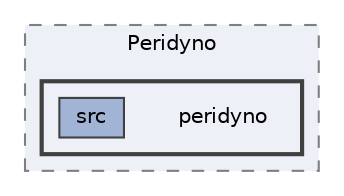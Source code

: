 digraph "D:/Peridyno/peridyno"
{
 // LATEX_PDF_SIZE
  bgcolor="transparent";
  edge [fontname=Helvetica,fontsize=10,labelfontname=Helvetica,labelfontsize=10];
  node [fontname=Helvetica,fontsize=10,shape=box,height=0.2,width=0.4];
  compound=true
  subgraph clusterdir_b687dece5b089bd91a319b44befe67d0 {
    graph [ bgcolor="#edf0f7", pencolor="grey50", label="Peridyno", fontname=Helvetica,fontsize=10 style="filled,dashed", URL="dir_b687dece5b089bd91a319b44befe67d0.html",tooltip=""]
  subgraph clusterdir_3f70cb55a65d18dd385a8b6871afcc93 {
    graph [ bgcolor="#edf0f7", pencolor="grey25", label="", fontname=Helvetica,fontsize=10 style="filled,bold", URL="dir_3f70cb55a65d18dd385a8b6871afcc93.html",tooltip=""]
    dir_3f70cb55a65d18dd385a8b6871afcc93 [shape=plaintext, label="peridyno"];
  dir_6a6e80a0c5c1b65cddfc9bdbf102d730 [label="src", fillcolor="#a2b4d6", color="grey25", style="filled", URL="dir_6a6e80a0c5c1b65cddfc9bdbf102d730.html",tooltip=""];
  }
  }
}
